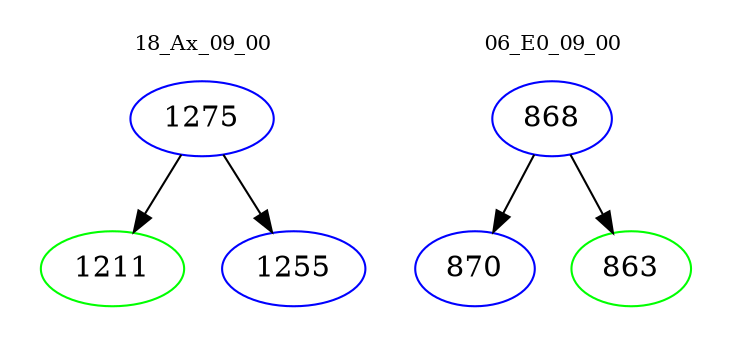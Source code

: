 digraph{
subgraph cluster_0 {
color = white
label = "18_Ax_09_00";
fontsize=10;
T0_1275 [label="1275", color="blue"]
T0_1275 -> T0_1211 [color="black"]
T0_1211 [label="1211", color="green"]
T0_1275 -> T0_1255 [color="black"]
T0_1255 [label="1255", color="blue"]
}
subgraph cluster_1 {
color = white
label = "06_E0_09_00";
fontsize=10;
T1_868 [label="868", color="blue"]
T1_868 -> T1_870 [color="black"]
T1_870 [label="870", color="blue"]
T1_868 -> T1_863 [color="black"]
T1_863 [label="863", color="green"]
}
}
